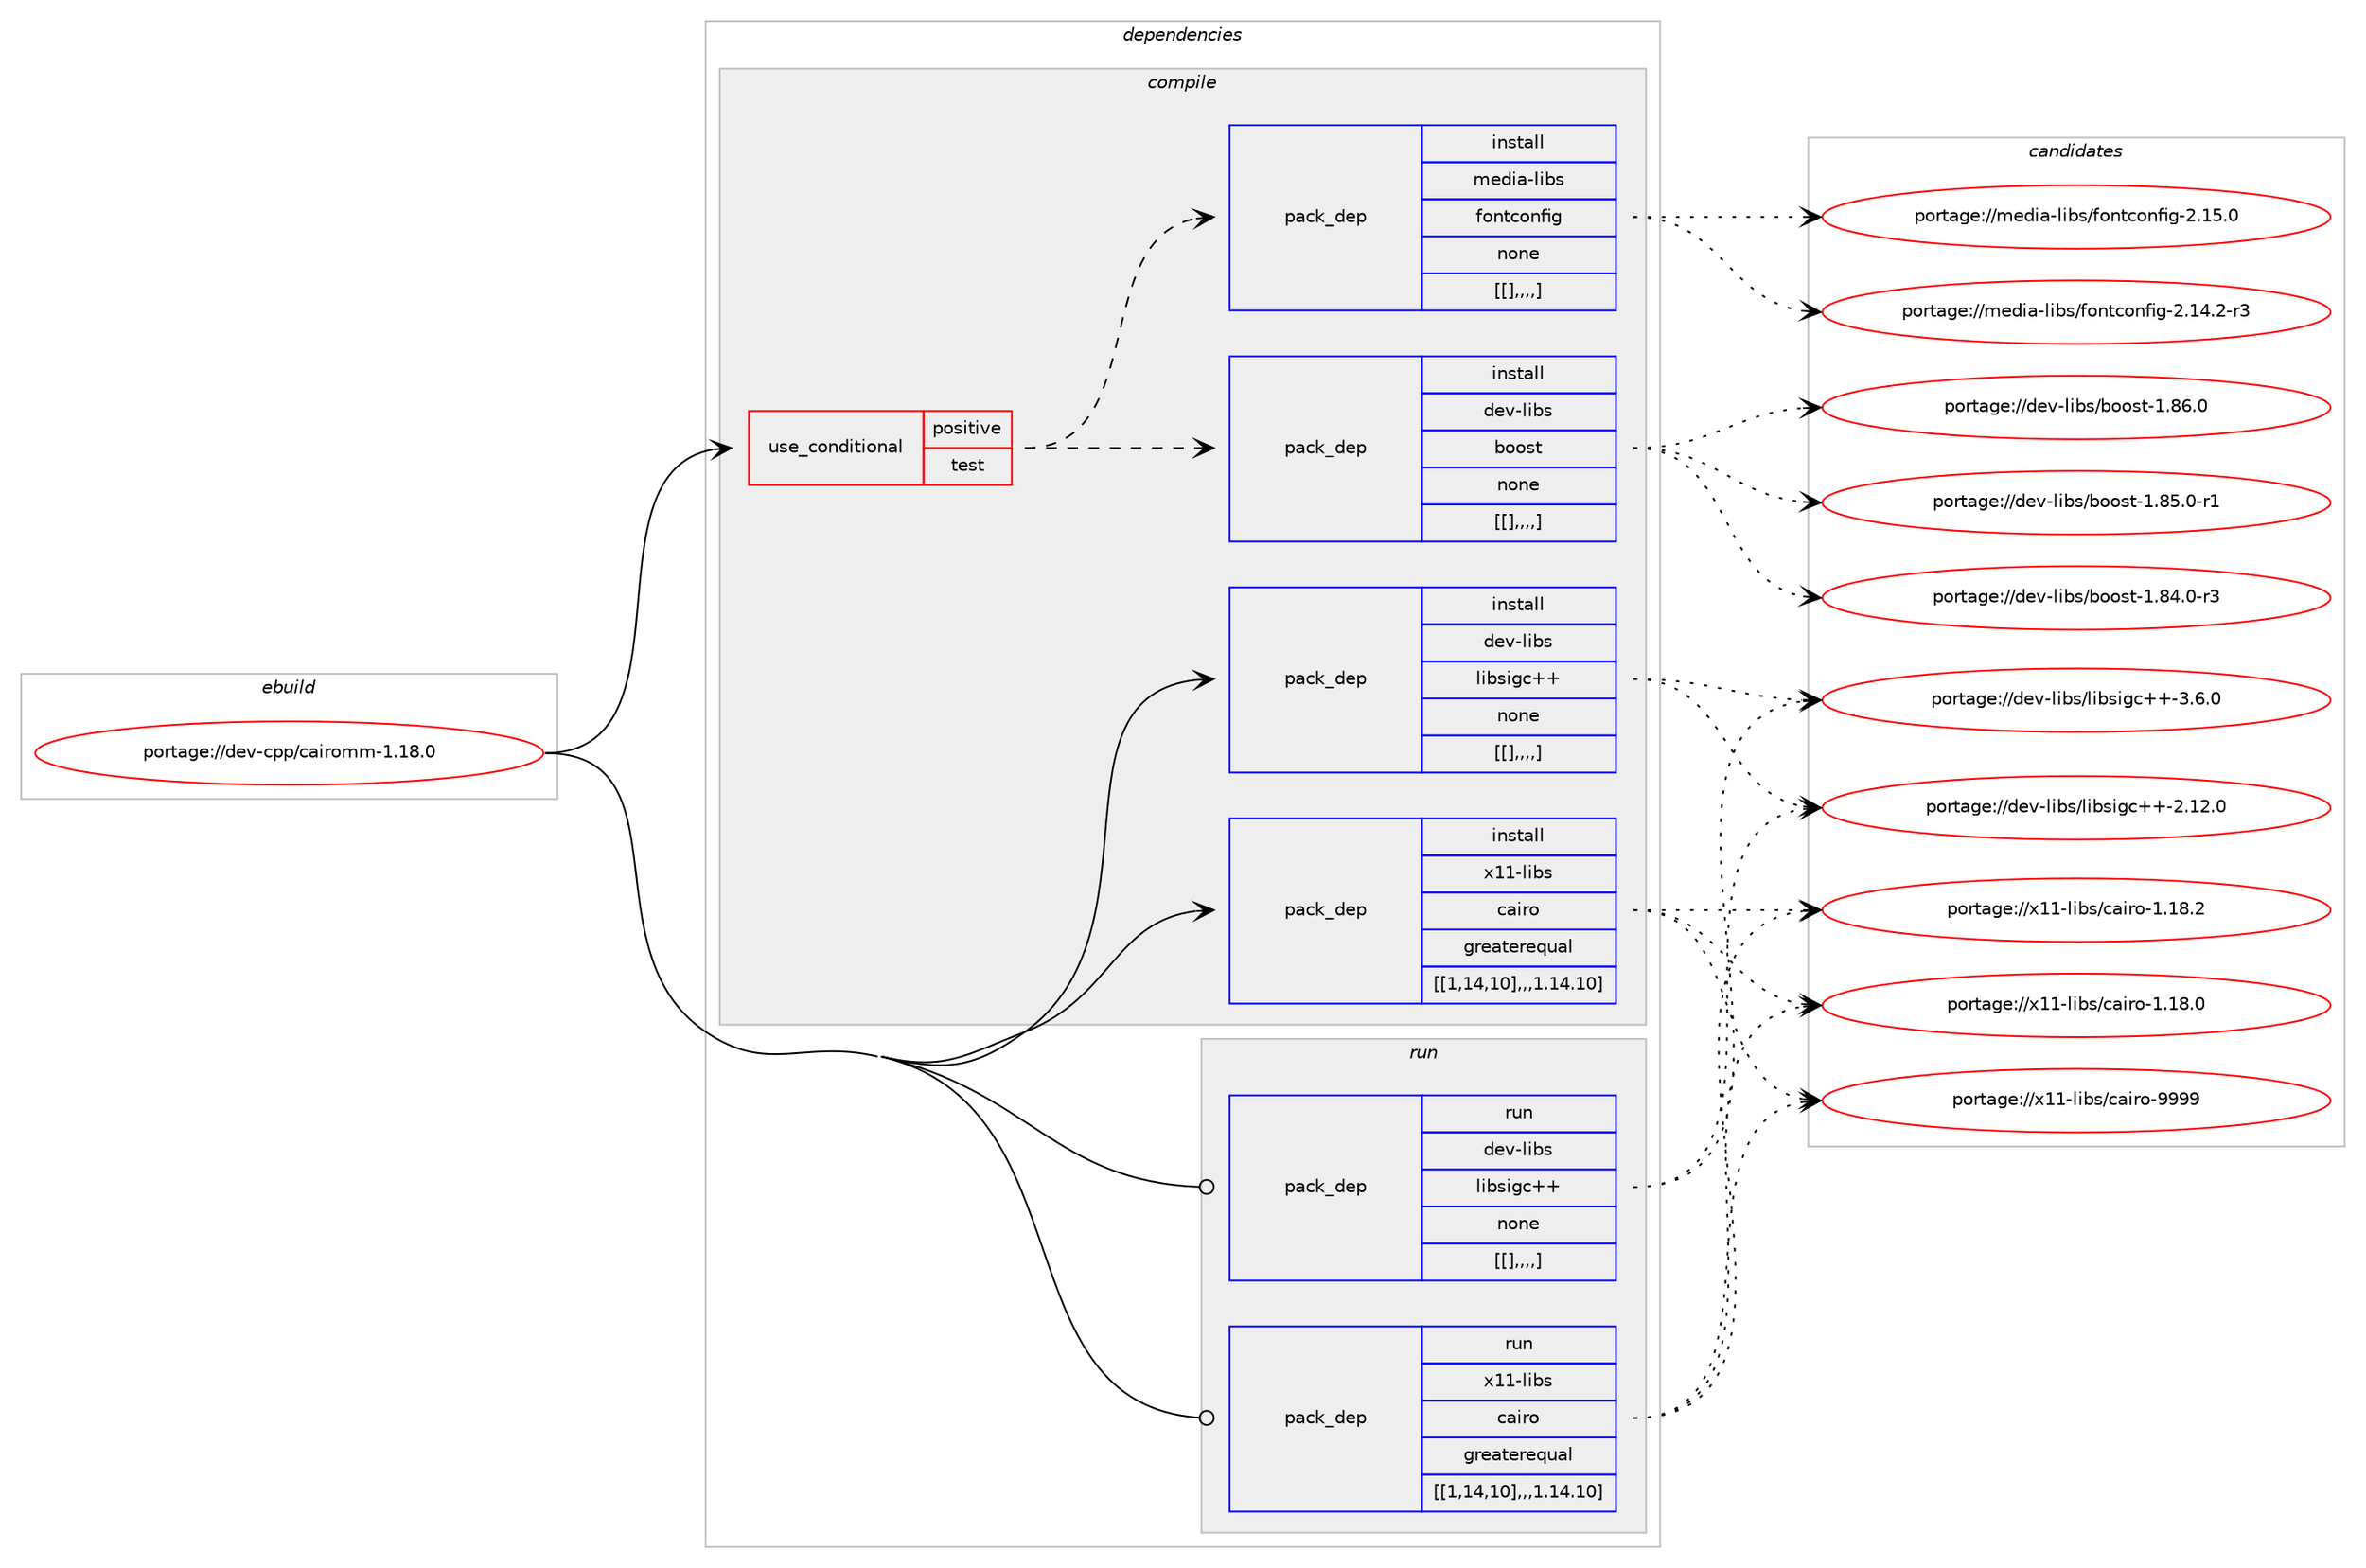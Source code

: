 digraph prolog {

# *************
# Graph options
# *************

newrank=true;
concentrate=true;
compound=true;
graph [rankdir=LR,fontname=Helvetica,fontsize=10,ranksep=1.5];#, ranksep=2.5, nodesep=0.2];
edge  [arrowhead=vee];
node  [fontname=Helvetica,fontsize=10];

# **********
# The ebuild
# **********

subgraph cluster_leftcol {
color=gray;
label=<<i>ebuild</i>>;
id [label="portage://dev-cpp/cairomm-1.18.0", color=red, width=4, href="../dev-cpp/cairomm-1.18.0.svg"];
}

# ****************
# The dependencies
# ****************

subgraph cluster_midcol {
color=gray;
label=<<i>dependencies</i>>;
subgraph cluster_compile {
fillcolor="#eeeeee";
style=filled;
label=<<i>compile</i>>;
subgraph cond16944 {
dependency64842 [label=<<TABLE BORDER="0" CELLBORDER="1" CELLSPACING="0" CELLPADDING="4"><TR><TD ROWSPAN="3" CELLPADDING="10">use_conditional</TD></TR><TR><TD>positive</TD></TR><TR><TD>test</TD></TR></TABLE>>, shape=none, color=red];
subgraph pack46977 {
dependency64843 [label=<<TABLE BORDER="0" CELLBORDER="1" CELLSPACING="0" CELLPADDING="4" WIDTH="220"><TR><TD ROWSPAN="6" CELLPADDING="30">pack_dep</TD></TR><TR><TD WIDTH="110">install</TD></TR><TR><TD>dev-libs</TD></TR><TR><TD>boost</TD></TR><TR><TD>none</TD></TR><TR><TD>[[],,,,]</TD></TR></TABLE>>, shape=none, color=blue];
}
dependency64842:e -> dependency64843:w [weight=20,style="dashed",arrowhead="vee"];
subgraph pack46978 {
dependency64844 [label=<<TABLE BORDER="0" CELLBORDER="1" CELLSPACING="0" CELLPADDING="4" WIDTH="220"><TR><TD ROWSPAN="6" CELLPADDING="30">pack_dep</TD></TR><TR><TD WIDTH="110">install</TD></TR><TR><TD>media-libs</TD></TR><TR><TD>fontconfig</TD></TR><TR><TD>none</TD></TR><TR><TD>[[],,,,]</TD></TR></TABLE>>, shape=none, color=blue];
}
dependency64842:e -> dependency64844:w [weight=20,style="dashed",arrowhead="vee"];
}
id:e -> dependency64842:w [weight=20,style="solid",arrowhead="vee"];
subgraph pack46979 {
dependency64845 [label=<<TABLE BORDER="0" CELLBORDER="1" CELLSPACING="0" CELLPADDING="4" WIDTH="220"><TR><TD ROWSPAN="6" CELLPADDING="30">pack_dep</TD></TR><TR><TD WIDTH="110">install</TD></TR><TR><TD>dev-libs</TD></TR><TR><TD>libsigc++</TD></TR><TR><TD>none</TD></TR><TR><TD>[[],,,,]</TD></TR></TABLE>>, shape=none, color=blue];
}
id:e -> dependency64845:w [weight=20,style="solid",arrowhead="vee"];
subgraph pack46980 {
dependency64846 [label=<<TABLE BORDER="0" CELLBORDER="1" CELLSPACING="0" CELLPADDING="4" WIDTH="220"><TR><TD ROWSPAN="6" CELLPADDING="30">pack_dep</TD></TR><TR><TD WIDTH="110">install</TD></TR><TR><TD>x11-libs</TD></TR><TR><TD>cairo</TD></TR><TR><TD>greaterequal</TD></TR><TR><TD>[[1,14,10],,,1.14.10]</TD></TR></TABLE>>, shape=none, color=blue];
}
id:e -> dependency64846:w [weight=20,style="solid",arrowhead="vee"];
}
subgraph cluster_compileandrun {
fillcolor="#eeeeee";
style=filled;
label=<<i>compile and run</i>>;
}
subgraph cluster_run {
fillcolor="#eeeeee";
style=filled;
label=<<i>run</i>>;
subgraph pack46981 {
dependency64847 [label=<<TABLE BORDER="0" CELLBORDER="1" CELLSPACING="0" CELLPADDING="4" WIDTH="220"><TR><TD ROWSPAN="6" CELLPADDING="30">pack_dep</TD></TR><TR><TD WIDTH="110">run</TD></TR><TR><TD>dev-libs</TD></TR><TR><TD>libsigc++</TD></TR><TR><TD>none</TD></TR><TR><TD>[[],,,,]</TD></TR></TABLE>>, shape=none, color=blue];
}
id:e -> dependency64847:w [weight=20,style="solid",arrowhead="odot"];
subgraph pack46982 {
dependency64848 [label=<<TABLE BORDER="0" CELLBORDER="1" CELLSPACING="0" CELLPADDING="4" WIDTH="220"><TR><TD ROWSPAN="6" CELLPADDING="30">pack_dep</TD></TR><TR><TD WIDTH="110">run</TD></TR><TR><TD>x11-libs</TD></TR><TR><TD>cairo</TD></TR><TR><TD>greaterequal</TD></TR><TR><TD>[[1,14,10],,,1.14.10]</TD></TR></TABLE>>, shape=none, color=blue];
}
id:e -> dependency64848:w [weight=20,style="solid",arrowhead="odot"];
}
}

# **************
# The candidates
# **************

subgraph cluster_choices {
rank=same;
color=gray;
label=<<i>candidates</i>>;

subgraph choice46977 {
color=black;
nodesep=1;
choice1001011184510810598115479811111111511645494656544648 [label="portage://dev-libs/boost-1.86.0", color=red, width=4,href="../dev-libs/boost-1.86.0.svg"];
choice10010111845108105981154798111111115116454946565346484511449 [label="portage://dev-libs/boost-1.85.0-r1", color=red, width=4,href="../dev-libs/boost-1.85.0-r1.svg"];
choice10010111845108105981154798111111115116454946565246484511451 [label="portage://dev-libs/boost-1.84.0-r3", color=red, width=4,href="../dev-libs/boost-1.84.0-r3.svg"];
dependency64843:e -> choice1001011184510810598115479811111111511645494656544648:w [style=dotted,weight="100"];
dependency64843:e -> choice10010111845108105981154798111111115116454946565346484511449:w [style=dotted,weight="100"];
dependency64843:e -> choice10010111845108105981154798111111115116454946565246484511451:w [style=dotted,weight="100"];
}
subgraph choice46978 {
color=black;
nodesep=1;
choice109101100105974510810598115471021111101169911111010210510345504649534648 [label="portage://media-libs/fontconfig-2.15.0", color=red, width=4,href="../media-libs/fontconfig-2.15.0.svg"];
choice1091011001059745108105981154710211111011699111110102105103455046495246504511451 [label="portage://media-libs/fontconfig-2.14.2-r3", color=red, width=4,href="../media-libs/fontconfig-2.14.2-r3.svg"];
dependency64844:e -> choice109101100105974510810598115471021111101169911111010210510345504649534648:w [style=dotted,weight="100"];
dependency64844:e -> choice1091011001059745108105981154710211111011699111110102105103455046495246504511451:w [style=dotted,weight="100"];
}
subgraph choice46979 {
color=black;
nodesep=1;
choice10010111845108105981154710810598115105103994343455146544648 [label="portage://dev-libs/libsigc++-3.6.0", color=red, width=4,href="../dev-libs/libsigc++-3.6.0.svg"];
choice1001011184510810598115471081059811510510399434345504649504648 [label="portage://dev-libs/libsigc++-2.12.0", color=red, width=4,href="../dev-libs/libsigc++-2.12.0.svg"];
dependency64845:e -> choice10010111845108105981154710810598115105103994343455146544648:w [style=dotted,weight="100"];
dependency64845:e -> choice1001011184510810598115471081059811510510399434345504649504648:w [style=dotted,weight="100"];
}
subgraph choice46980 {
color=black;
nodesep=1;
choice120494945108105981154799971051141114557575757 [label="portage://x11-libs/cairo-9999", color=red, width=4,href="../x11-libs/cairo-9999.svg"];
choice1204949451081059811547999710511411145494649564650 [label="portage://x11-libs/cairo-1.18.2", color=red, width=4,href="../x11-libs/cairo-1.18.2.svg"];
choice1204949451081059811547999710511411145494649564648 [label="portage://x11-libs/cairo-1.18.0", color=red, width=4,href="../x11-libs/cairo-1.18.0.svg"];
dependency64846:e -> choice120494945108105981154799971051141114557575757:w [style=dotted,weight="100"];
dependency64846:e -> choice1204949451081059811547999710511411145494649564650:w [style=dotted,weight="100"];
dependency64846:e -> choice1204949451081059811547999710511411145494649564648:w [style=dotted,weight="100"];
}
subgraph choice46981 {
color=black;
nodesep=1;
choice10010111845108105981154710810598115105103994343455146544648 [label="portage://dev-libs/libsigc++-3.6.0", color=red, width=4,href="../dev-libs/libsigc++-3.6.0.svg"];
choice1001011184510810598115471081059811510510399434345504649504648 [label="portage://dev-libs/libsigc++-2.12.0", color=red, width=4,href="../dev-libs/libsigc++-2.12.0.svg"];
dependency64847:e -> choice10010111845108105981154710810598115105103994343455146544648:w [style=dotted,weight="100"];
dependency64847:e -> choice1001011184510810598115471081059811510510399434345504649504648:w [style=dotted,weight="100"];
}
subgraph choice46982 {
color=black;
nodesep=1;
choice120494945108105981154799971051141114557575757 [label="portage://x11-libs/cairo-9999", color=red, width=4,href="../x11-libs/cairo-9999.svg"];
choice1204949451081059811547999710511411145494649564650 [label="portage://x11-libs/cairo-1.18.2", color=red, width=4,href="../x11-libs/cairo-1.18.2.svg"];
choice1204949451081059811547999710511411145494649564648 [label="portage://x11-libs/cairo-1.18.0", color=red, width=4,href="../x11-libs/cairo-1.18.0.svg"];
dependency64848:e -> choice120494945108105981154799971051141114557575757:w [style=dotted,weight="100"];
dependency64848:e -> choice1204949451081059811547999710511411145494649564650:w [style=dotted,weight="100"];
dependency64848:e -> choice1204949451081059811547999710511411145494649564648:w [style=dotted,weight="100"];
}
}

}
